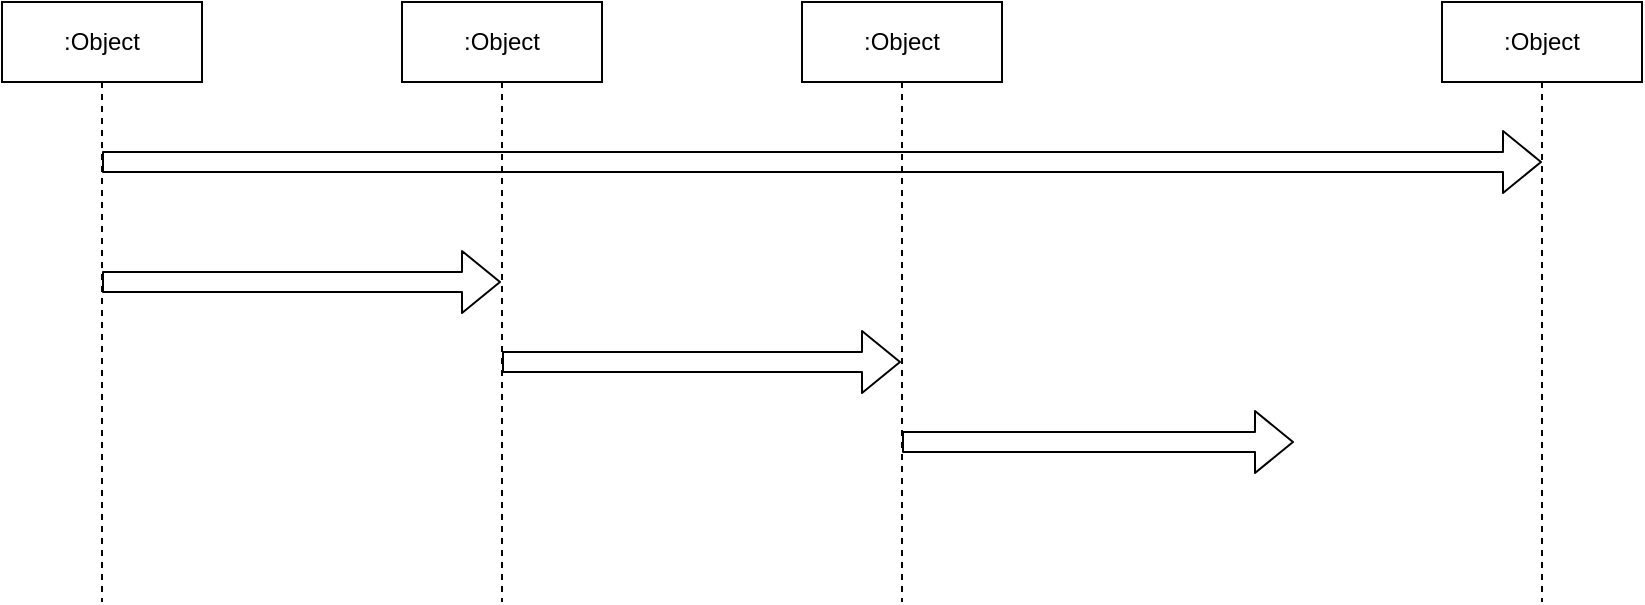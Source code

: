 <mxfile version="14.3.1" type="github">
  <diagram id="2EdiXUc-oWrgiUwNcT9P" name="Page-1">
    <mxGraphModel dx="1782" dy="708" grid="1" gridSize="10" guides="1" tooltips="1" connect="1" arrows="1" fold="1" page="1" pageScale="1" pageWidth="827" pageHeight="1169" math="0" shadow="0">
      <root>
        <mxCell id="0" />
        <mxCell id="1" parent="0" />
        <mxCell id="jwdT0Py2bBFXdEpYnoDS-1" value="" style="shape=flexArrow;endArrow=classic;html=1;" parent="1" edge="1">
          <mxGeometry width="50" height="50" relative="1" as="geometry">
            <mxPoint x="40" y="260" as="sourcePoint" />
            <mxPoint x="760" y="260" as="targetPoint" />
          </mxGeometry>
        </mxCell>
        <mxCell id="jwdT0Py2bBFXdEpYnoDS-2" value="" style="shape=flexArrow;endArrow=classic;html=1;" parent="1" edge="1">
          <mxGeometry width="50" height="50" relative="1" as="geometry">
            <mxPoint x="40" y="320" as="sourcePoint" />
            <mxPoint x="239.5" y="320" as="targetPoint" />
          </mxGeometry>
        </mxCell>
        <mxCell id="jwdT0Py2bBFXdEpYnoDS-3" value="" style="shape=flexArrow;endArrow=classic;html=1;" parent="1" edge="1">
          <mxGeometry width="50" height="50" relative="1" as="geometry">
            <mxPoint x="240" y="360" as="sourcePoint" />
            <mxPoint x="439.5" y="360" as="targetPoint" />
          </mxGeometry>
        </mxCell>
        <mxCell id="jwdT0Py2bBFXdEpYnoDS-4" value="" style="shape=flexArrow;endArrow=classic;html=1;" parent="1" edge="1">
          <mxGeometry width="50" height="50" relative="1" as="geometry">
            <mxPoint x="440" y="400" as="sourcePoint" />
            <mxPoint x="636" y="400" as="targetPoint" />
          </mxGeometry>
        </mxCell>
        <mxCell id="ZD4C0GiuGZqu3r3OjQuC-1" value=":Object" style="shape=umlLifeline;perimeter=lifelinePerimeter;whiteSpace=wrap;html=1;container=1;collapsible=0;recursiveResize=0;outlineConnect=0;" vertex="1" parent="1">
          <mxGeometry x="-10" y="180" width="100" height="300" as="geometry" />
        </mxCell>
        <mxCell id="ZD4C0GiuGZqu3r3OjQuC-2" value=":Object" style="shape=umlLifeline;perimeter=lifelinePerimeter;whiteSpace=wrap;html=1;container=1;collapsible=0;recursiveResize=0;outlineConnect=0;" vertex="1" parent="1">
          <mxGeometry x="190" y="180" width="100" height="300" as="geometry" />
        </mxCell>
        <mxCell id="ZD4C0GiuGZqu3r3OjQuC-3" value=":Object" style="shape=umlLifeline;perimeter=lifelinePerimeter;whiteSpace=wrap;html=1;container=1;collapsible=0;recursiveResize=0;outlineConnect=0;" vertex="1" parent="1">
          <mxGeometry x="390" y="180" width="100" height="300" as="geometry" />
        </mxCell>
        <mxCell id="ZD4C0GiuGZqu3r3OjQuC-4" value=":Object" style="shape=umlLifeline;perimeter=lifelinePerimeter;whiteSpace=wrap;html=1;container=1;collapsible=0;recursiveResize=0;outlineConnect=0;" vertex="1" parent="1">
          <mxGeometry x="710" y="180" width="100" height="300" as="geometry" />
        </mxCell>
      </root>
    </mxGraphModel>
  </diagram>
</mxfile>

